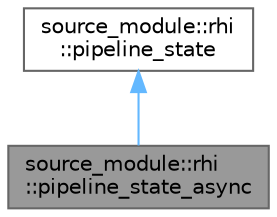 digraph "source_module::rhi::pipeline_state_async"
{
 // LATEX_PDF_SIZE
  bgcolor="transparent";
  edge [fontname=Helvetica,fontsize=10,labelfontname=Helvetica,labelfontsize=10];
  node [fontname=Helvetica,fontsize=10,shape=box,height=0.2,width=0.4];
  Node1 [id="Node000001",label="source_module::rhi\l::pipeline_state_async",height=0.2,width=0.4,color="gray40", fillcolor="grey60", style="filled", fontcolor="black",tooltip=" "];
  Node2 -> Node1 [id="edge1_Node000001_Node000002",dir="back",color="steelblue1",style="solid",tooltip=" "];
  Node2 [id="Node000002",label="source_module::rhi\l::pipeline_state",height=0.2,width=0.4,color="gray40", fillcolor="white", style="filled",URL="$classsource__module_1_1rhi_1_1pipeline__state.html",tooltip=" "];
}
